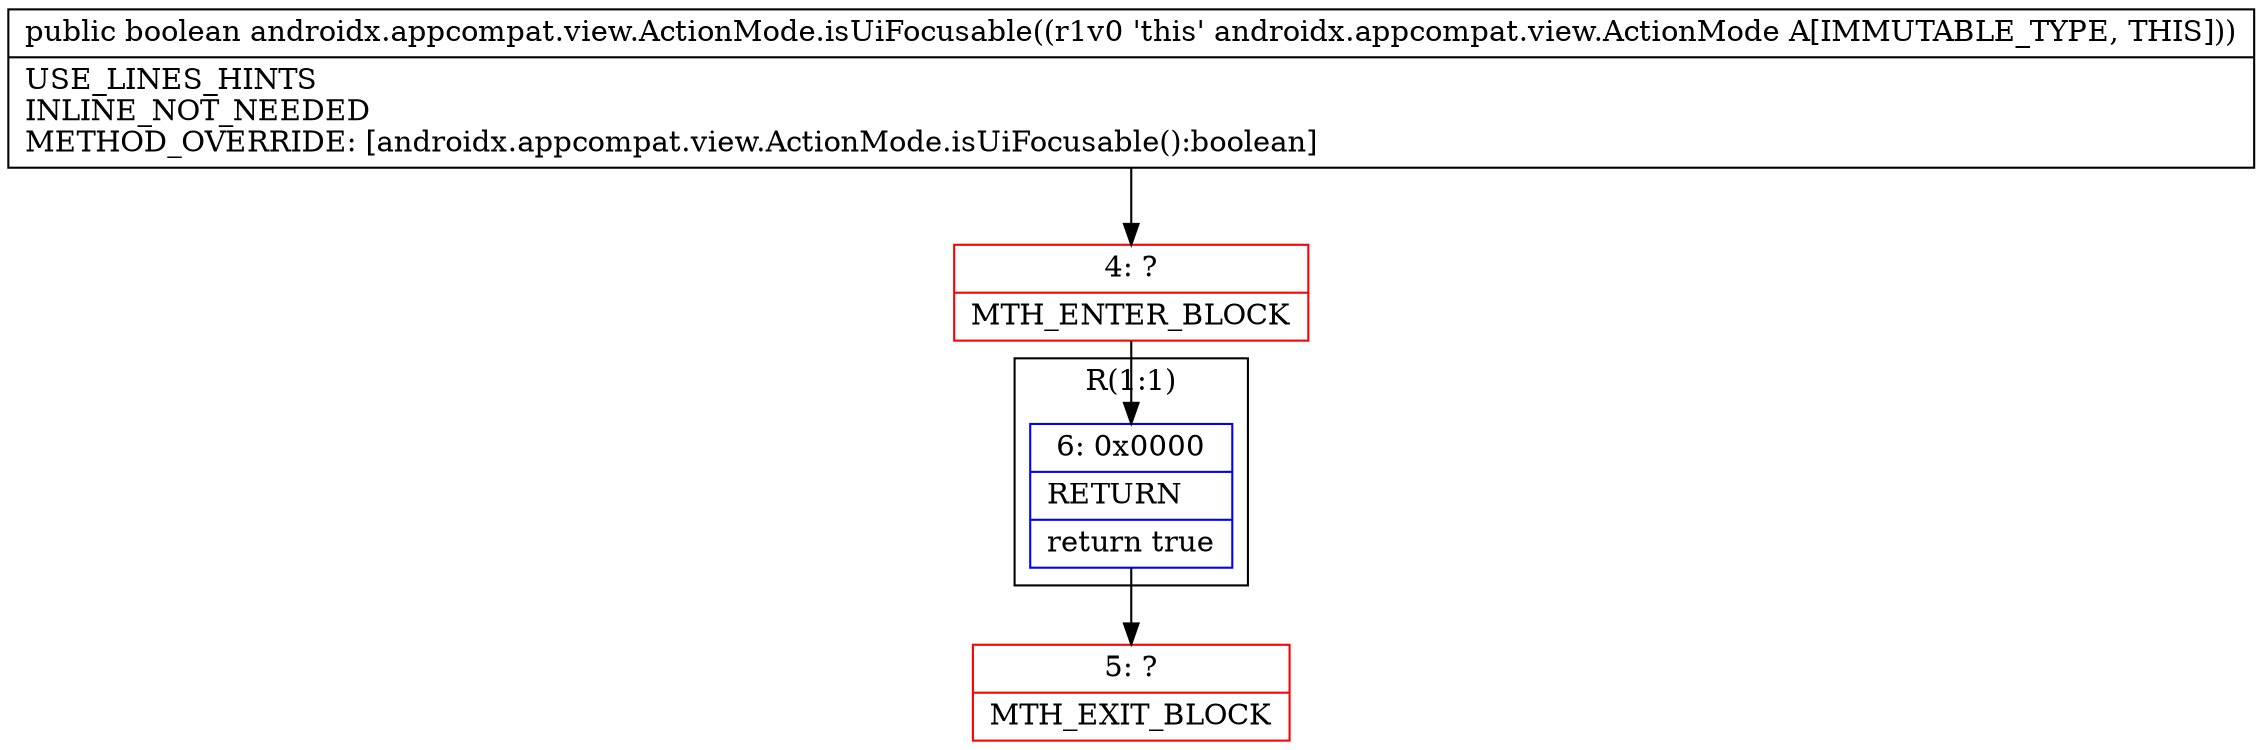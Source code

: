 digraph "CFG forandroidx.appcompat.view.ActionMode.isUiFocusable()Z" {
subgraph cluster_Region_1387261002 {
label = "R(1:1)";
node [shape=record,color=blue];
Node_6 [shape=record,label="{6\:\ 0x0000|RETURN\l|return true\l}"];
}
Node_4 [shape=record,color=red,label="{4\:\ ?|MTH_ENTER_BLOCK\l}"];
Node_5 [shape=record,color=red,label="{5\:\ ?|MTH_EXIT_BLOCK\l}"];
MethodNode[shape=record,label="{public boolean androidx.appcompat.view.ActionMode.isUiFocusable((r1v0 'this' androidx.appcompat.view.ActionMode A[IMMUTABLE_TYPE, THIS]))  | USE_LINES_HINTS\lINLINE_NOT_NEEDED\lMETHOD_OVERRIDE: [androidx.appcompat.view.ActionMode.isUiFocusable():boolean]\l}"];
MethodNode -> Node_4;Node_6 -> Node_5;
Node_4 -> Node_6;
}

